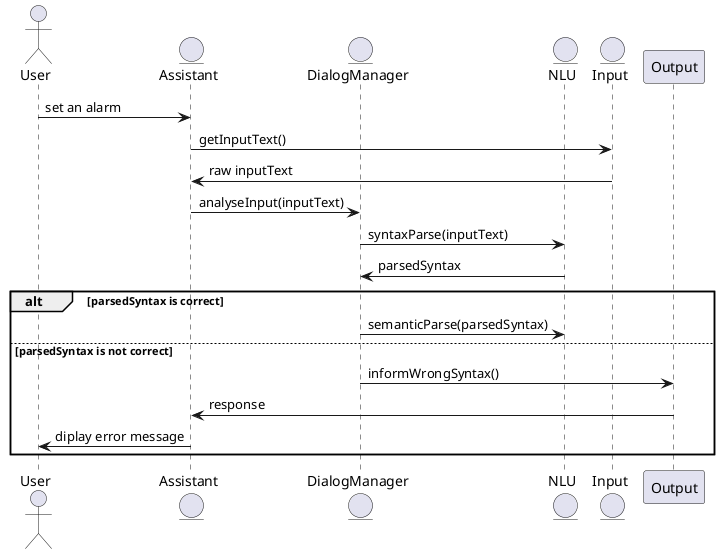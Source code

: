 @startuml
actor User
entity Assistant
entity DialogManager
entity NLU
entity Input

User -> Assistant : set an alarm
Assistant -> Input : getInputText()
Assistant <- Input : raw inputText
Assistant -> DialogManager : analyseInput(inputText)
DialogManager -> NLU : syntaxParse(inputText)
DialogManager <- NLU : parsedSyntax

alt parsedSyntax is correct
  DialogManager -> NLU : semanticParse(parsedSyntax)
else parsedSyntax is not correct
  DialogManager -> Output : informWrongSyntax()
  Output -> Assistant : response
  User <- Assistant : diplay error message
end

@enduml
